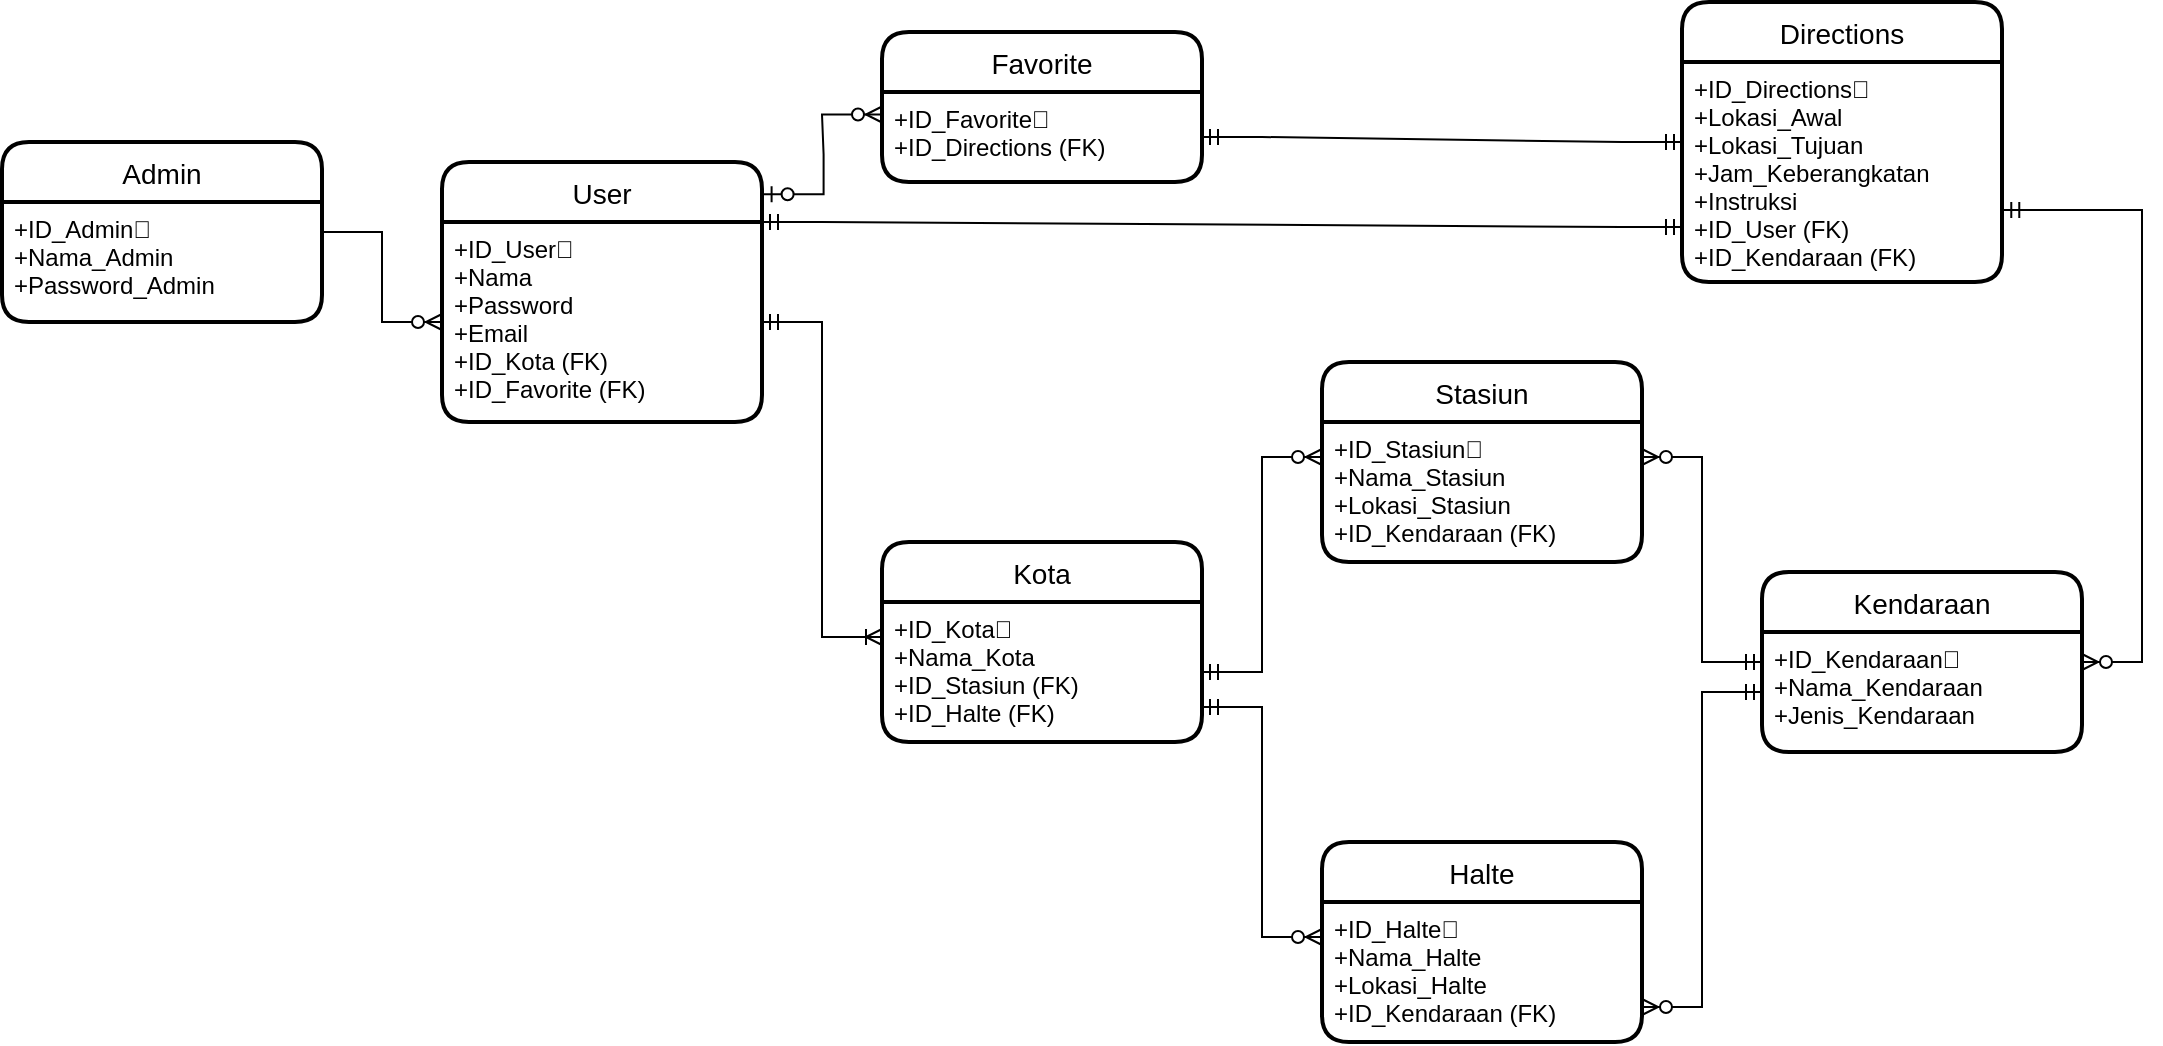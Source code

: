 <mxfile version="18.0.8" type="device"><diagram id="r-vQXZy9bVNkt25bY1q8" name="Page-1"><mxGraphModel dx="1063" dy="536" grid="1" gridSize="10" guides="1" tooltips="1" connect="1" arrows="1" fold="1" page="1" pageScale="1" pageWidth="300" pageHeight="300" math="0" shadow="0"><root><mxCell id="0"/><mxCell id="1" parent="0"/><mxCell id="3epb89B8b4SlSaRTi_Af-1" value="Admin" style="swimlane;childLayout=stackLayout;horizontal=1;startSize=30;horizontalStack=0;rounded=1;fontSize=14;fontStyle=0;strokeWidth=2;resizeParent=0;resizeLast=1;shadow=0;dashed=0;align=center;" vertex="1" parent="1"><mxGeometry x="320" y="290" width="160" height="90" as="geometry"/></mxCell><mxCell id="3epb89B8b4SlSaRTi_Af-2" value="+ID_Admin🔑&#10;+Nama_Admin&#10;+Password_Admin" style="align=left;strokeColor=none;fillColor=none;spacingLeft=4;fontSize=12;verticalAlign=top;resizable=0;rotatable=0;part=1;" vertex="1" parent="3epb89B8b4SlSaRTi_Af-1"><mxGeometry y="30" width="160" height="60" as="geometry"/></mxCell><mxCell id="3epb89B8b4SlSaRTi_Af-3" value="" style="edgeStyle=entityRelationEdgeStyle;fontSize=12;html=1;endArrow=ERzeroToMany;endFill=1;rounded=0;exitX=1;exitY=0.25;exitDx=0;exitDy=0;entryX=0;entryY=0.5;entryDx=0;entryDy=0;" edge="1" parent="1" source="3epb89B8b4SlSaRTi_Af-2" target="3epb89B8b4SlSaRTi_Af-5"><mxGeometry width="100" height="100" relative="1" as="geometry"><mxPoint x="479" y="280.0" as="sourcePoint"/><mxPoint x="609" y="340.0" as="targetPoint"/></mxGeometry></mxCell><mxCell id="3epb89B8b4SlSaRTi_Af-4" value="User" style="swimlane;childLayout=stackLayout;horizontal=1;startSize=30;horizontalStack=0;rounded=1;fontSize=14;fontStyle=0;strokeWidth=2;resizeParent=0;resizeLast=1;shadow=0;dashed=0;align=center;" vertex="1" parent="1"><mxGeometry x="540" y="300" width="160" height="130" as="geometry"/></mxCell><mxCell id="3epb89B8b4SlSaRTi_Af-5" value="+ID_User🔑&#10;+Nama&#10;+Password&#10;+Email&#10;+ID_Kota (FK)&#10;+ID_Favorite (FK)" style="align=left;strokeColor=none;fillColor=none;spacingLeft=4;fontSize=12;verticalAlign=top;resizable=0;rotatable=0;part=1;" vertex="1" parent="3epb89B8b4SlSaRTi_Af-4"><mxGeometry y="30" width="160" height="100" as="geometry"/></mxCell><mxCell id="3epb89B8b4SlSaRTi_Af-6" value="Kota" style="swimlane;childLayout=stackLayout;horizontal=1;startSize=30;horizontalStack=0;rounded=1;fontSize=14;fontStyle=0;strokeWidth=2;resizeParent=0;resizeLast=1;shadow=0;dashed=0;align=center;" vertex="1" parent="1"><mxGeometry x="760" y="490" width="160" height="100" as="geometry"/></mxCell><mxCell id="3epb89B8b4SlSaRTi_Af-7" value="+ID_Kota🔑&#10;+Nama_Kota&#10;+ID_Stasiun (FK)&#10;+ID_Halte (FK)" style="align=left;strokeColor=none;fillColor=none;spacingLeft=4;fontSize=12;verticalAlign=top;resizable=0;rotatable=0;part=1;" vertex="1" parent="3epb89B8b4SlSaRTi_Af-6"><mxGeometry y="30" width="160" height="70" as="geometry"/></mxCell><mxCell id="3epb89B8b4SlSaRTi_Af-8" value="" style="edgeStyle=entityRelationEdgeStyle;fontSize=12;html=1;endArrow=ERoneToMany;startArrow=ERmandOne;rounded=0;exitX=1;exitY=0.5;exitDx=0;exitDy=0;entryX=0;entryY=0.25;entryDx=0;entryDy=0;" edge="1" parent="1" source="3epb89B8b4SlSaRTi_Af-5" target="3epb89B8b4SlSaRTi_Af-7"><mxGeometry width="100" height="100" relative="1" as="geometry"><mxPoint x="749" y="290" as="sourcePoint"/><mxPoint x="809" y="450" as="targetPoint"/></mxGeometry></mxCell><mxCell id="3epb89B8b4SlSaRTi_Af-9" value="" style="edgeStyle=entityRelationEdgeStyle;fontSize=12;html=1;endArrow=ERzeroToMany;startArrow=ERmandOne;rounded=0;exitX=1;exitY=0.75;exitDx=0;exitDy=0;entryX=0;entryY=0.25;entryDx=0;entryDy=0;" edge="1" parent="1" source="3epb89B8b4SlSaRTi_Af-7" target="3epb89B8b4SlSaRTi_Af-14"><mxGeometry width="100" height="100" relative="1" as="geometry"><mxPoint x="1059" y="370" as="sourcePoint"/><mxPoint x="1039" y="590" as="targetPoint"/></mxGeometry></mxCell><mxCell id="3epb89B8b4SlSaRTi_Af-10" value="" style="edgeStyle=entityRelationEdgeStyle;fontSize=12;html=1;endArrow=ERzeroToMany;startArrow=ERmandOne;rounded=0;exitX=1;exitY=0.5;exitDx=0;exitDy=0;entryX=0;entryY=0.25;entryDx=0;entryDy=0;" edge="1" parent="1" source="3epb89B8b4SlSaRTi_Af-7" target="3epb89B8b4SlSaRTi_Af-12"><mxGeometry width="100" height="100" relative="1" as="geometry"><mxPoint x="1039" y="330" as="sourcePoint"/><mxPoint x="1079" y="200" as="targetPoint"/></mxGeometry></mxCell><mxCell id="3epb89B8b4SlSaRTi_Af-11" value="Stasiun" style="swimlane;childLayout=stackLayout;horizontal=1;startSize=30;horizontalStack=0;rounded=1;fontSize=14;fontStyle=0;strokeWidth=2;resizeParent=0;resizeLast=1;shadow=0;dashed=0;align=center;" vertex="1" parent="1"><mxGeometry x="980" y="400" width="160" height="100" as="geometry"/></mxCell><mxCell id="3epb89B8b4SlSaRTi_Af-12" value="+ID_Stasiun🔑&#10;+Nama_Stasiun&#10;+Lokasi_Stasiun&#10;+ID_Kendaraan (FK)" style="align=left;strokeColor=none;fillColor=none;spacingLeft=4;fontSize=12;verticalAlign=top;resizable=0;rotatable=0;part=1;" vertex="1" parent="3epb89B8b4SlSaRTi_Af-11"><mxGeometry y="30" width="160" height="70" as="geometry"/></mxCell><mxCell id="3epb89B8b4SlSaRTi_Af-13" value="Halte" style="swimlane;childLayout=stackLayout;horizontal=1;startSize=30;horizontalStack=0;rounded=1;fontSize=14;fontStyle=0;strokeWidth=2;resizeParent=0;resizeLast=1;shadow=0;dashed=0;align=center;" vertex="1" parent="1"><mxGeometry x="980" y="640" width="160" height="100" as="geometry"/></mxCell><mxCell id="3epb89B8b4SlSaRTi_Af-14" value="+ID_Halte🔑&#10;+Nama_Halte&#10;+Lokasi_Halte&#10;+ID_Kendaraan (FK)" style="align=left;strokeColor=none;fillColor=none;spacingLeft=4;fontSize=12;verticalAlign=top;resizable=0;rotatable=0;part=1;" vertex="1" parent="3epb89B8b4SlSaRTi_Af-13"><mxGeometry y="30" width="160" height="70" as="geometry"/></mxCell><mxCell id="3epb89B8b4SlSaRTi_Af-15" value="" style="edgeStyle=entityRelationEdgeStyle;fontSize=12;html=1;endArrow=ERzeroToMany;startArrow=ERmandOne;rounded=0;entryX=1;entryY=0.75;entryDx=0;entryDy=0;exitX=0;exitY=0.5;exitDx=0;exitDy=0;" edge="1" parent="1" source="3epb89B8b4SlSaRTi_Af-18" target="3epb89B8b4SlSaRTi_Af-14"><mxGeometry width="100" height="100" relative="1" as="geometry"><mxPoint x="1259" y="400" as="sourcePoint"/><mxPoint x="1339" y="570" as="targetPoint"/></mxGeometry></mxCell><mxCell id="3epb89B8b4SlSaRTi_Af-16" value="" style="edgeStyle=entityRelationEdgeStyle;fontSize=12;html=1;endArrow=ERzeroToMany;startArrow=ERmandOne;rounded=0;exitX=0;exitY=0.25;exitDx=0;exitDy=0;entryX=1;entryY=0.25;entryDx=0;entryDy=0;" edge="1" parent="1" source="3epb89B8b4SlSaRTi_Af-18" target="3epb89B8b4SlSaRTi_Af-12"><mxGeometry width="100" height="100" relative="1" as="geometry"><mxPoint x="1229" y="540" as="sourcePoint"/><mxPoint x="1299" y="410" as="targetPoint"/></mxGeometry></mxCell><mxCell id="3epb89B8b4SlSaRTi_Af-17" value="Kendaraan" style="swimlane;childLayout=stackLayout;horizontal=1;startSize=30;horizontalStack=0;rounded=1;fontSize=14;fontStyle=0;strokeWidth=2;resizeParent=0;resizeLast=1;shadow=0;dashed=0;align=center;" vertex="1" parent="1"><mxGeometry x="1200" y="505" width="160" height="90" as="geometry"/></mxCell><mxCell id="3epb89B8b4SlSaRTi_Af-18" value="+ID_Kendaraan🔑&#10;+Nama_Kendaraan&#10;+Jenis_Kendaraan&#10;" style="align=left;strokeColor=none;fillColor=none;spacingLeft=4;fontSize=12;verticalAlign=top;resizable=0;rotatable=0;part=1;" vertex="1" parent="3epb89B8b4SlSaRTi_Af-17"><mxGeometry y="30" width="160" height="60" as="geometry"/></mxCell><mxCell id="3epb89B8b4SlSaRTi_Af-19" value="Directions" style="swimlane;childLayout=stackLayout;horizontal=1;startSize=30;horizontalStack=0;rounded=1;fontSize=14;fontStyle=0;strokeWidth=2;resizeParent=0;resizeLast=1;shadow=0;dashed=0;align=center;" vertex="1" parent="1"><mxGeometry x="1160" y="220" width="160" height="140" as="geometry"/></mxCell><mxCell id="3epb89B8b4SlSaRTi_Af-20" value="+ID_Directions🔑&#10;+Lokasi_Awal&#10;+Lokasi_Tujuan&#10;+Jam_Keberangkatan&#10;+Instruksi&#10;+ID_User (FK)&#10;+ID_Kendaraan (FK)&#10;" style="align=left;strokeColor=none;fillColor=none;spacingLeft=4;fontSize=12;verticalAlign=top;resizable=0;rotatable=0;part=1;" vertex="1" parent="3epb89B8b4SlSaRTi_Af-19"><mxGeometry y="30" width="160" height="110" as="geometry"/></mxCell><mxCell id="3epb89B8b4SlSaRTi_Af-21" value="" style="edgeStyle=entityRelationEdgeStyle;fontSize=12;html=1;endArrow=ERmandOne;startArrow=ERmandOne;rounded=0;entryX=1;entryY=0;entryDx=0;entryDy=0;exitX=0;exitY=0.75;exitDx=0;exitDy=0;" edge="1" parent="1" source="3epb89B8b4SlSaRTi_Af-20" target="3epb89B8b4SlSaRTi_Af-5"><mxGeometry width="100" height="100" relative="1" as="geometry"><mxPoint x="449" y="243" as="sourcePoint"/><mxPoint x="599" y="360" as="targetPoint"/></mxGeometry></mxCell><mxCell id="3epb89B8b4SlSaRTi_Af-22" value="" style="edgeStyle=entityRelationEdgeStyle;fontSize=12;html=1;endArrow=ERzeroToMany;startArrow=ERmandOne;rounded=0;exitX=1.004;exitY=0.673;exitDx=0;exitDy=0;exitPerimeter=0;" edge="1" parent="1" source="3epb89B8b4SlSaRTi_Af-20" target="3epb89B8b4SlSaRTi_Af-17"><mxGeometry width="100" height="100" relative="1" as="geometry"><mxPoint x="1390" y="310" as="sourcePoint"/><mxPoint x="1490" y="460" as="targetPoint"/></mxGeometry></mxCell><mxCell id="3epb89B8b4SlSaRTi_Af-23" value="Favorite" style="swimlane;childLayout=stackLayout;horizontal=1;startSize=30;horizontalStack=0;rounded=1;fontSize=14;fontStyle=0;strokeWidth=2;resizeParent=0;resizeLast=1;shadow=0;dashed=0;align=center;" vertex="1" parent="1"><mxGeometry x="760" y="235" width="160" height="75" as="geometry"/></mxCell><mxCell id="3epb89B8b4SlSaRTi_Af-24" value="+ID_Favorite🔑&#10;+ID_Directions (FK)" style="align=left;strokeColor=none;fillColor=none;spacingLeft=4;fontSize=12;verticalAlign=top;resizable=0;rotatable=0;part=1;" vertex="1" parent="3epb89B8b4SlSaRTi_Af-23"><mxGeometry y="30" width="160" height="45" as="geometry"/></mxCell><mxCell id="3epb89B8b4SlSaRTi_Af-25" value="" style="edgeStyle=entityRelationEdgeStyle;fontSize=12;html=1;endArrow=ERzeroToMany;startArrow=ERzeroToOne;rounded=0;exitX=1.005;exitY=0.124;exitDx=0;exitDy=0;exitPerimeter=0;entryX=0;entryY=0.25;entryDx=0;entryDy=0;" edge="1" parent="1" source="3epb89B8b4SlSaRTi_Af-4" target="3epb89B8b4SlSaRTi_Af-24"><mxGeometry width="100" height="100" relative="1" as="geometry"><mxPoint x="719" y="180" as="sourcePoint"/><mxPoint x="659.08" y="289.8" as="targetPoint"/></mxGeometry></mxCell><mxCell id="3epb89B8b4SlSaRTi_Af-27" value="" style="edgeStyle=entityRelationEdgeStyle;fontSize=12;html=1;endArrow=ERmandOne;startArrow=ERmandOne;rounded=0;entryX=0;entryY=0.5;entryDx=0;entryDy=0;exitX=1;exitY=0.5;exitDx=0;exitDy=0;" edge="1" parent="1" source="3epb89B8b4SlSaRTi_Af-24" target="3epb89B8b4SlSaRTi_Af-19"><mxGeometry width="100" height="100" relative="1" as="geometry"><mxPoint x="760" y="460" as="sourcePoint"/><mxPoint x="860" y="360" as="targetPoint"/></mxGeometry></mxCell></root></mxGraphModel></diagram></mxfile>